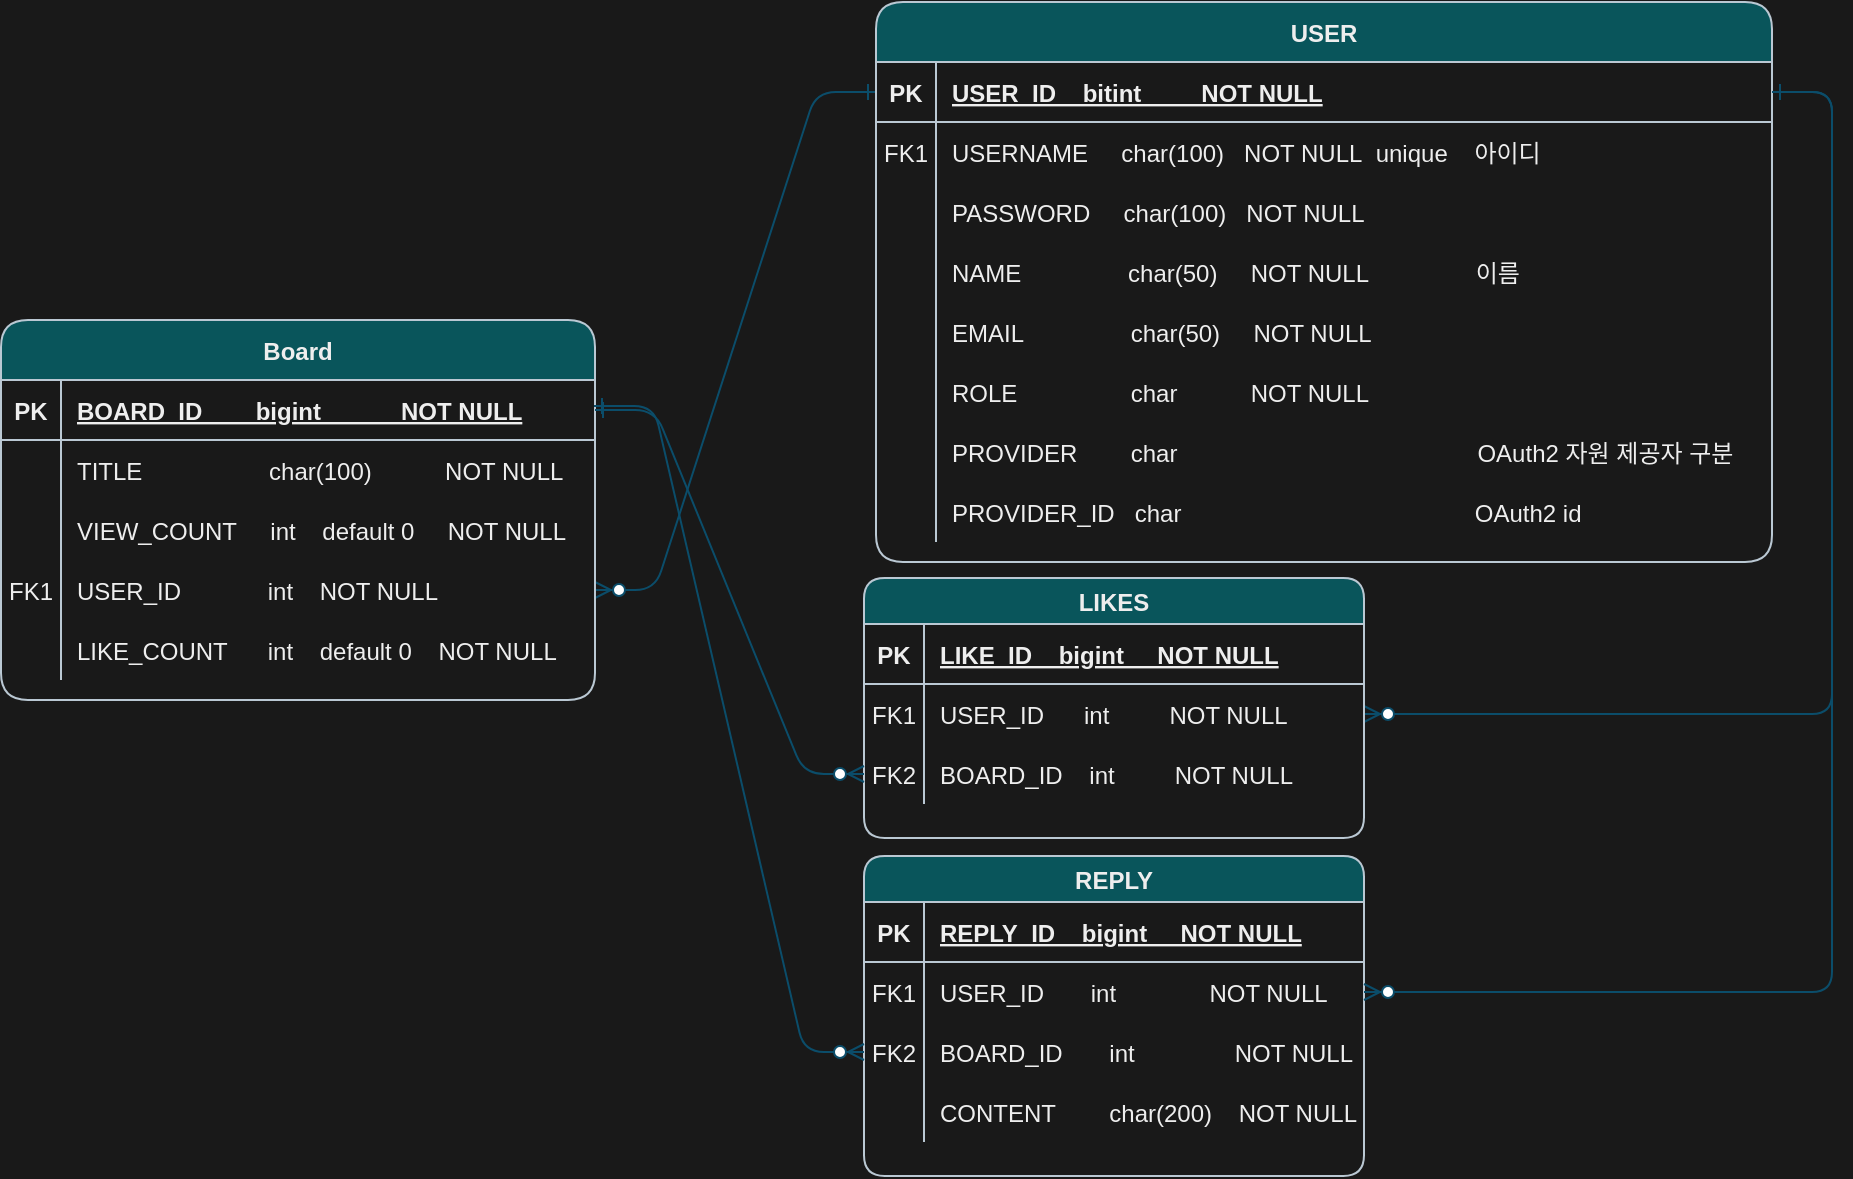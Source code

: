 <mxfile version="21.7.5" type="github">
  <diagram id="R2lEEEUBdFMjLlhIrx00" name="Page-1">
    <mxGraphModel dx="1083" dy="677" grid="0" gridSize="36" guides="1" tooltips="1" connect="1" arrows="1" fold="1" page="1" pageScale="1" pageWidth="3300" pageHeight="4681" background="#191919" math="0" shadow="0" extFonts="Permanent Marker^https://fonts.googleapis.com/css?family=Permanent+Marker">
      <root>
        <mxCell id="0" />
        <mxCell id="1" parent="0" />
        <mxCell id="C-vyLk0tnHw3VtMMgP7b-1" value="" style="edgeStyle=entityRelationEdgeStyle;endArrow=ERzeroToMany;startArrow=ERone;endFill=1;startFill=0;labelBackgroundColor=none;fontColor=default;strokeColor=#0B4D6A;exitX=0;exitY=0.5;exitDx=0;exitDy=0;" parent="1" source="C-vyLk0tnHw3VtMMgP7b-3" target="-HWNEprOn2uuFuB8pTzs-9" edge="1">
          <mxGeometry width="100" height="100" relative="1" as="geometry">
            <mxPoint x="340" y="720" as="sourcePoint" />
            <mxPoint x="232" y="388" as="targetPoint" />
            <Array as="points">
              <mxPoint x="355" y="319" />
              <mxPoint x="336" y="323" />
              <mxPoint x="249" y="373" />
            </Array>
          </mxGeometry>
        </mxCell>
        <mxCell id="C-vyLk0tnHw3VtMMgP7b-12" value="" style="edgeStyle=entityRelationEdgeStyle;endArrow=ERzeroToMany;startArrow=ERone;endFill=1;startFill=0;labelBackgroundColor=none;fontColor=default;strokeColor=#0B4D6A;" parent="1" source="C-vyLk0tnHw3VtMMgP7b-3" target="C-vyLk0tnHw3VtMMgP7b-17" edge="1">
          <mxGeometry width="100" height="100" relative="1" as="geometry">
            <mxPoint x="400" y="180" as="sourcePoint" />
            <mxPoint x="460" y="205" as="targetPoint" />
          </mxGeometry>
        </mxCell>
        <mxCell id="C-vyLk0tnHw3VtMMgP7b-2" value="USER" style="shape=table;startSize=30;container=1;collapsible=1;childLayout=tableLayout;fixedRows=1;rowLines=0;fontStyle=1;align=center;resizeLast=1;rounded=1;labelBackgroundColor=none;fillColor=#09555B;strokeColor=#BAC8D3;fontColor=#EEEEEE;" parent="1" vertex="1">
          <mxGeometry x="482" y="56" width="448" height="280" as="geometry" />
        </mxCell>
        <mxCell id="C-vyLk0tnHw3VtMMgP7b-3" value="" style="shape=partialRectangle;collapsible=0;dropTarget=0;pointerEvents=0;fillColor=none;points=[[0,0.5],[1,0.5]];portConstraint=eastwest;top=0;left=0;right=0;bottom=1;rounded=1;labelBackgroundColor=none;strokeColor=#BAC8D3;fontColor=#EEEEEE;" parent="C-vyLk0tnHw3VtMMgP7b-2" vertex="1">
          <mxGeometry y="30" width="448" height="30" as="geometry" />
        </mxCell>
        <mxCell id="C-vyLk0tnHw3VtMMgP7b-4" value="PK" style="shape=partialRectangle;overflow=hidden;connectable=0;fillColor=none;top=0;left=0;bottom=0;right=0;fontStyle=1;rounded=1;labelBackgroundColor=none;strokeColor=#BAC8D3;fontColor=#EEEEEE;" parent="C-vyLk0tnHw3VtMMgP7b-3" vertex="1">
          <mxGeometry width="30" height="30" as="geometry">
            <mxRectangle width="30" height="30" as="alternateBounds" />
          </mxGeometry>
        </mxCell>
        <mxCell id="C-vyLk0tnHw3VtMMgP7b-5" value="USER_ID    bitint         NOT NULL " style="shape=partialRectangle;overflow=hidden;connectable=0;fillColor=none;top=0;left=0;bottom=0;right=0;align=left;spacingLeft=6;fontStyle=5;rounded=1;labelBackgroundColor=none;strokeColor=#BAC8D3;fontColor=#EEEEEE;" parent="C-vyLk0tnHw3VtMMgP7b-3" vertex="1">
          <mxGeometry x="30" width="418" height="30" as="geometry">
            <mxRectangle width="418" height="30" as="alternateBounds" />
          </mxGeometry>
        </mxCell>
        <mxCell id="C-vyLk0tnHw3VtMMgP7b-6" value="" style="shape=partialRectangle;collapsible=0;dropTarget=0;pointerEvents=0;fillColor=none;points=[[0,0.5],[1,0.5]];portConstraint=eastwest;top=0;left=0;right=0;bottom=0;rounded=1;labelBackgroundColor=none;strokeColor=#BAC8D3;fontColor=#EEEEEE;" parent="C-vyLk0tnHw3VtMMgP7b-2" vertex="1">
          <mxGeometry y="60" width="448" height="30" as="geometry" />
        </mxCell>
        <mxCell id="C-vyLk0tnHw3VtMMgP7b-7" value="FK1" style="shape=partialRectangle;overflow=hidden;connectable=0;fillColor=none;top=0;left=0;bottom=0;right=0;rounded=1;labelBackgroundColor=none;strokeColor=#BAC8D3;fontColor=#EEEEEE;" parent="C-vyLk0tnHw3VtMMgP7b-6" vertex="1">
          <mxGeometry width="30" height="30" as="geometry">
            <mxRectangle width="30" height="30" as="alternateBounds" />
          </mxGeometry>
        </mxCell>
        <mxCell id="C-vyLk0tnHw3VtMMgP7b-8" value="USERNAME     char(100)   NOT NULL  unique    아이디" style="shape=partialRectangle;overflow=hidden;connectable=0;fillColor=none;top=0;left=0;bottom=0;right=0;align=left;spacingLeft=6;rounded=1;labelBackgroundColor=none;strokeColor=#BAC8D3;fontColor=#EEEEEE;" parent="C-vyLk0tnHw3VtMMgP7b-6" vertex="1">
          <mxGeometry x="30" width="418" height="30" as="geometry">
            <mxRectangle width="418" height="30" as="alternateBounds" />
          </mxGeometry>
        </mxCell>
        <mxCell id="C-vyLk0tnHw3VtMMgP7b-9" value="" style="shape=partialRectangle;collapsible=0;dropTarget=0;pointerEvents=0;fillColor=none;points=[[0,0.5],[1,0.5]];portConstraint=eastwest;top=0;left=0;right=0;bottom=0;rounded=1;labelBackgroundColor=none;strokeColor=#BAC8D3;fontColor=#EEEEEE;" parent="C-vyLk0tnHw3VtMMgP7b-2" vertex="1">
          <mxGeometry y="90" width="448" height="30" as="geometry" />
        </mxCell>
        <mxCell id="C-vyLk0tnHw3VtMMgP7b-10" value="" style="shape=partialRectangle;overflow=hidden;connectable=0;fillColor=none;top=0;left=0;bottom=0;right=0;rounded=1;labelBackgroundColor=none;strokeColor=#BAC8D3;fontColor=#EEEEEE;" parent="C-vyLk0tnHw3VtMMgP7b-9" vertex="1">
          <mxGeometry width="30" height="30" as="geometry">
            <mxRectangle width="30" height="30" as="alternateBounds" />
          </mxGeometry>
        </mxCell>
        <mxCell id="C-vyLk0tnHw3VtMMgP7b-11" value="PASSWORD     char(100)   NOT NULL" style="shape=partialRectangle;overflow=hidden;connectable=0;fillColor=none;top=0;left=0;bottom=0;right=0;align=left;spacingLeft=6;rounded=1;labelBackgroundColor=none;strokeColor=#BAC8D3;fontColor=#EEEEEE;" parent="C-vyLk0tnHw3VtMMgP7b-9" vertex="1">
          <mxGeometry x="30" width="418" height="30" as="geometry">
            <mxRectangle width="418" height="30" as="alternateBounds" />
          </mxGeometry>
        </mxCell>
        <mxCell id="-HWNEprOn2uuFuB8pTzs-16" style="shape=partialRectangle;collapsible=0;dropTarget=0;pointerEvents=0;fillColor=none;points=[[0,0.5],[1,0.5]];portConstraint=eastwest;top=0;left=0;right=0;bottom=0;rounded=1;labelBackgroundColor=none;strokeColor=#BAC8D3;fontColor=#EEEEEE;" vertex="1" parent="C-vyLk0tnHw3VtMMgP7b-2">
          <mxGeometry y="120" width="448" height="30" as="geometry" />
        </mxCell>
        <mxCell id="-HWNEprOn2uuFuB8pTzs-17" style="shape=partialRectangle;overflow=hidden;connectable=0;fillColor=none;top=0;left=0;bottom=0;right=0;rounded=1;labelBackgroundColor=none;strokeColor=#BAC8D3;fontColor=#EEEEEE;" vertex="1" parent="-HWNEprOn2uuFuB8pTzs-16">
          <mxGeometry width="30" height="30" as="geometry">
            <mxRectangle width="30" height="30" as="alternateBounds" />
          </mxGeometry>
        </mxCell>
        <mxCell id="-HWNEprOn2uuFuB8pTzs-18" value="NAME                char(50)     NOT NULL                이름" style="shape=partialRectangle;overflow=hidden;connectable=0;fillColor=none;top=0;left=0;bottom=0;right=0;align=left;spacingLeft=6;rounded=1;labelBackgroundColor=none;strokeColor=#BAC8D3;fontColor=#EEEEEE;" vertex="1" parent="-HWNEprOn2uuFuB8pTzs-16">
          <mxGeometry x="30" width="418" height="30" as="geometry">
            <mxRectangle width="418" height="30" as="alternateBounds" />
          </mxGeometry>
        </mxCell>
        <mxCell id="-HWNEprOn2uuFuB8pTzs-19" style="shape=partialRectangle;collapsible=0;dropTarget=0;pointerEvents=0;fillColor=none;points=[[0,0.5],[1,0.5]];portConstraint=eastwest;top=0;left=0;right=0;bottom=0;rounded=1;labelBackgroundColor=none;strokeColor=#BAC8D3;fontColor=#EEEEEE;" vertex="1" parent="C-vyLk0tnHw3VtMMgP7b-2">
          <mxGeometry y="150" width="448" height="30" as="geometry" />
        </mxCell>
        <mxCell id="-HWNEprOn2uuFuB8pTzs-20" style="shape=partialRectangle;overflow=hidden;connectable=0;fillColor=none;top=0;left=0;bottom=0;right=0;rounded=1;labelBackgroundColor=none;strokeColor=#BAC8D3;fontColor=#EEEEEE;" vertex="1" parent="-HWNEprOn2uuFuB8pTzs-19">
          <mxGeometry width="30" height="30" as="geometry">
            <mxRectangle width="30" height="30" as="alternateBounds" />
          </mxGeometry>
        </mxCell>
        <mxCell id="-HWNEprOn2uuFuB8pTzs-21" value="EMAIL                char(50)     NOT NULL" style="shape=partialRectangle;overflow=hidden;connectable=0;fillColor=none;top=0;left=0;bottom=0;right=0;align=left;spacingLeft=6;rounded=1;labelBackgroundColor=none;strokeColor=#BAC8D3;fontColor=#EEEEEE;" vertex="1" parent="-HWNEprOn2uuFuB8pTzs-19">
          <mxGeometry x="30" width="418" height="30" as="geometry">
            <mxRectangle width="418" height="30" as="alternateBounds" />
          </mxGeometry>
        </mxCell>
        <mxCell id="-HWNEprOn2uuFuB8pTzs-22" style="shape=partialRectangle;collapsible=0;dropTarget=0;pointerEvents=0;fillColor=none;points=[[0,0.5],[1,0.5]];portConstraint=eastwest;top=0;left=0;right=0;bottom=0;rounded=1;labelBackgroundColor=none;strokeColor=#BAC8D3;fontColor=#EEEEEE;" vertex="1" parent="C-vyLk0tnHw3VtMMgP7b-2">
          <mxGeometry y="180" width="448" height="30" as="geometry" />
        </mxCell>
        <mxCell id="-HWNEprOn2uuFuB8pTzs-23" style="shape=partialRectangle;overflow=hidden;connectable=0;fillColor=none;top=0;left=0;bottom=0;right=0;rounded=1;labelBackgroundColor=none;strokeColor=#BAC8D3;fontColor=#EEEEEE;" vertex="1" parent="-HWNEprOn2uuFuB8pTzs-22">
          <mxGeometry width="30" height="30" as="geometry">
            <mxRectangle width="30" height="30" as="alternateBounds" />
          </mxGeometry>
        </mxCell>
        <mxCell id="-HWNEprOn2uuFuB8pTzs-24" value="ROLE                 char           NOT NULL" style="shape=partialRectangle;overflow=hidden;connectable=0;fillColor=none;top=0;left=0;bottom=0;right=0;align=left;spacingLeft=6;rounded=1;labelBackgroundColor=none;strokeColor=#BAC8D3;fontColor=#EEEEEE;" vertex="1" parent="-HWNEprOn2uuFuB8pTzs-22">
          <mxGeometry x="30" width="418" height="30" as="geometry">
            <mxRectangle width="418" height="30" as="alternateBounds" />
          </mxGeometry>
        </mxCell>
        <mxCell id="-HWNEprOn2uuFuB8pTzs-28" style="shape=partialRectangle;collapsible=0;dropTarget=0;pointerEvents=0;fillColor=none;points=[[0,0.5],[1,0.5]];portConstraint=eastwest;top=0;left=0;right=0;bottom=0;rounded=1;labelBackgroundColor=none;strokeColor=#BAC8D3;fontColor=#EEEEEE;" vertex="1" parent="C-vyLk0tnHw3VtMMgP7b-2">
          <mxGeometry y="210" width="448" height="30" as="geometry" />
        </mxCell>
        <mxCell id="-HWNEprOn2uuFuB8pTzs-29" style="shape=partialRectangle;overflow=hidden;connectable=0;fillColor=none;top=0;left=0;bottom=0;right=0;rounded=1;labelBackgroundColor=none;strokeColor=#BAC8D3;fontColor=#EEEEEE;" vertex="1" parent="-HWNEprOn2uuFuB8pTzs-28">
          <mxGeometry width="30" height="30" as="geometry">
            <mxRectangle width="30" height="30" as="alternateBounds" />
          </mxGeometry>
        </mxCell>
        <mxCell id="-HWNEprOn2uuFuB8pTzs-30" value="PROVIDER        char                                             OAuth2 자원 제공자 구분" style="shape=partialRectangle;overflow=hidden;connectable=0;fillColor=none;top=0;left=0;bottom=0;right=0;align=left;spacingLeft=6;rounded=1;labelBackgroundColor=none;strokeColor=#BAC8D3;fontColor=#EEEEEE;" vertex="1" parent="-HWNEprOn2uuFuB8pTzs-28">
          <mxGeometry x="30" width="418" height="30" as="geometry">
            <mxRectangle width="418" height="30" as="alternateBounds" />
          </mxGeometry>
        </mxCell>
        <mxCell id="-HWNEprOn2uuFuB8pTzs-25" style="shape=partialRectangle;collapsible=0;dropTarget=0;pointerEvents=0;fillColor=none;points=[[0,0.5],[1,0.5]];portConstraint=eastwest;top=0;left=0;right=0;bottom=0;rounded=1;labelBackgroundColor=none;strokeColor=#BAC8D3;fontColor=#EEEEEE;" vertex="1" parent="C-vyLk0tnHw3VtMMgP7b-2">
          <mxGeometry y="240" width="448" height="30" as="geometry" />
        </mxCell>
        <mxCell id="-HWNEprOn2uuFuB8pTzs-26" style="shape=partialRectangle;overflow=hidden;connectable=0;fillColor=none;top=0;left=0;bottom=0;right=0;rounded=1;labelBackgroundColor=none;strokeColor=#BAC8D3;fontColor=#EEEEEE;" vertex="1" parent="-HWNEprOn2uuFuB8pTzs-25">
          <mxGeometry width="30" height="30" as="geometry">
            <mxRectangle width="30" height="30" as="alternateBounds" />
          </mxGeometry>
        </mxCell>
        <mxCell id="-HWNEprOn2uuFuB8pTzs-27" value="PROVIDER_ID   char                                            OAuth2 id" style="shape=partialRectangle;overflow=hidden;connectable=0;fillColor=none;top=0;left=0;bottom=0;right=0;align=left;spacingLeft=6;rounded=1;labelBackgroundColor=none;strokeColor=#BAC8D3;fontColor=#EEEEEE;" vertex="1" parent="-HWNEprOn2uuFuB8pTzs-25">
          <mxGeometry x="30" width="418" height="30" as="geometry">
            <mxRectangle width="418" height="30" as="alternateBounds" />
          </mxGeometry>
        </mxCell>
        <mxCell id="C-vyLk0tnHw3VtMMgP7b-13" value="LIKES" style="shape=table;startSize=23;container=1;collapsible=1;childLayout=tableLayout;fixedRows=1;rowLines=0;fontStyle=1;align=center;resizeLast=1;rounded=1;labelBackgroundColor=none;fillColor=#09555B;strokeColor=#BAC8D3;fontColor=#EEEEEE;" parent="1" vertex="1">
          <mxGeometry x="476" y="344" width="250" height="130" as="geometry" />
        </mxCell>
        <mxCell id="C-vyLk0tnHw3VtMMgP7b-14" value="" style="shape=partialRectangle;collapsible=0;dropTarget=0;pointerEvents=0;fillColor=none;points=[[0,0.5],[1,0.5]];portConstraint=eastwest;top=0;left=0;right=0;bottom=1;rounded=1;labelBackgroundColor=none;strokeColor=#BAC8D3;fontColor=#EEEEEE;" parent="C-vyLk0tnHw3VtMMgP7b-13" vertex="1">
          <mxGeometry y="23" width="250" height="30" as="geometry" />
        </mxCell>
        <mxCell id="C-vyLk0tnHw3VtMMgP7b-15" value="PK" style="shape=partialRectangle;overflow=hidden;connectable=0;fillColor=none;top=0;left=0;bottom=0;right=0;fontStyle=1;rounded=1;labelBackgroundColor=none;strokeColor=#BAC8D3;fontColor=#EEEEEE;" parent="C-vyLk0tnHw3VtMMgP7b-14" vertex="1">
          <mxGeometry width="30" height="30" as="geometry">
            <mxRectangle width="30" height="30" as="alternateBounds" />
          </mxGeometry>
        </mxCell>
        <mxCell id="C-vyLk0tnHw3VtMMgP7b-16" value="LIKE_ID    bigint     NOT NULL " style="shape=partialRectangle;overflow=hidden;connectable=0;fillColor=none;top=0;left=0;bottom=0;right=0;align=left;spacingLeft=6;fontStyle=5;rounded=1;labelBackgroundColor=none;strokeColor=#BAC8D3;fontColor=#EEEEEE;" parent="C-vyLk0tnHw3VtMMgP7b-14" vertex="1">
          <mxGeometry x="30" width="220" height="30" as="geometry">
            <mxRectangle width="220" height="30" as="alternateBounds" />
          </mxGeometry>
        </mxCell>
        <mxCell id="C-vyLk0tnHw3VtMMgP7b-17" value="" style="shape=partialRectangle;collapsible=0;dropTarget=0;pointerEvents=0;fillColor=none;points=[[0,0.5],[1,0.5]];portConstraint=eastwest;top=0;left=0;right=0;bottom=0;rounded=1;labelBackgroundColor=none;strokeColor=#BAC8D3;fontColor=#EEEEEE;" parent="C-vyLk0tnHw3VtMMgP7b-13" vertex="1">
          <mxGeometry y="53" width="250" height="30" as="geometry" />
        </mxCell>
        <mxCell id="C-vyLk0tnHw3VtMMgP7b-18" value="FK1" style="shape=partialRectangle;overflow=hidden;connectable=0;fillColor=none;top=0;left=0;bottom=0;right=0;rounded=1;labelBackgroundColor=none;strokeColor=#BAC8D3;fontColor=#EEEEEE;" parent="C-vyLk0tnHw3VtMMgP7b-17" vertex="1">
          <mxGeometry width="30" height="30" as="geometry">
            <mxRectangle width="30" height="30" as="alternateBounds" />
          </mxGeometry>
        </mxCell>
        <mxCell id="C-vyLk0tnHw3VtMMgP7b-19" value="USER_ID      int         NOT NULL" style="shape=partialRectangle;overflow=hidden;connectable=0;fillColor=none;top=0;left=0;bottom=0;right=0;align=left;spacingLeft=6;rounded=1;labelBackgroundColor=none;strokeColor=#BAC8D3;fontColor=#EEEEEE;" parent="C-vyLk0tnHw3VtMMgP7b-17" vertex="1">
          <mxGeometry x="30" width="220" height="30" as="geometry">
            <mxRectangle width="220" height="30" as="alternateBounds" />
          </mxGeometry>
        </mxCell>
        <mxCell id="C-vyLk0tnHw3VtMMgP7b-20" value="" style="shape=partialRectangle;collapsible=0;dropTarget=0;pointerEvents=0;fillColor=none;points=[[0,0.5],[1,0.5]];portConstraint=eastwest;top=0;left=0;right=0;bottom=0;rounded=1;labelBackgroundColor=none;strokeColor=#BAC8D3;fontColor=#EEEEEE;" parent="C-vyLk0tnHw3VtMMgP7b-13" vertex="1">
          <mxGeometry y="83" width="250" height="30" as="geometry" />
        </mxCell>
        <mxCell id="C-vyLk0tnHw3VtMMgP7b-21" value="FK2" style="shape=partialRectangle;overflow=hidden;connectable=0;fillColor=none;top=0;left=0;bottom=0;right=0;rounded=1;labelBackgroundColor=none;strokeColor=#BAC8D3;fontColor=#EEEEEE;" parent="C-vyLk0tnHw3VtMMgP7b-20" vertex="1">
          <mxGeometry width="30" height="30" as="geometry">
            <mxRectangle width="30" height="30" as="alternateBounds" />
          </mxGeometry>
        </mxCell>
        <mxCell id="C-vyLk0tnHw3VtMMgP7b-22" value="BOARD_ID    int         NOT NULL" style="shape=partialRectangle;overflow=hidden;connectable=0;fillColor=none;top=0;left=0;bottom=0;right=0;align=left;spacingLeft=6;rounded=1;labelBackgroundColor=none;strokeColor=#BAC8D3;fontColor=#EEEEEE;" parent="C-vyLk0tnHw3VtMMgP7b-20" vertex="1">
          <mxGeometry x="30" width="220" height="30" as="geometry">
            <mxRectangle width="220" height="30" as="alternateBounds" />
          </mxGeometry>
        </mxCell>
        <mxCell id="C-vyLk0tnHw3VtMMgP7b-23" value="Board" style="shape=table;startSize=30;container=1;collapsible=1;childLayout=tableLayout;fixedRows=1;rowLines=0;fontStyle=1;align=center;resizeLast=1;rounded=1;labelBackgroundColor=none;fillColor=#09555B;strokeColor=#BAC8D3;fontColor=#EEEEEE;" parent="1" vertex="1">
          <mxGeometry x="44.5" y="215" width="297" height="190" as="geometry" />
        </mxCell>
        <mxCell id="C-vyLk0tnHw3VtMMgP7b-24" value="" style="shape=partialRectangle;collapsible=0;dropTarget=0;pointerEvents=0;fillColor=none;points=[[0,0.5],[1,0.5]];portConstraint=eastwest;top=0;left=0;right=0;bottom=1;rounded=1;labelBackgroundColor=none;strokeColor=#BAC8D3;fontColor=#EEEEEE;" parent="C-vyLk0tnHw3VtMMgP7b-23" vertex="1">
          <mxGeometry y="30" width="297" height="30" as="geometry" />
        </mxCell>
        <mxCell id="C-vyLk0tnHw3VtMMgP7b-25" value="PK" style="shape=partialRectangle;overflow=hidden;connectable=0;fillColor=none;top=0;left=0;bottom=0;right=0;fontStyle=1;rounded=1;labelBackgroundColor=none;strokeColor=#BAC8D3;fontColor=#EEEEEE;" parent="C-vyLk0tnHw3VtMMgP7b-24" vertex="1">
          <mxGeometry width="30" height="30" as="geometry">
            <mxRectangle width="30" height="30" as="alternateBounds" />
          </mxGeometry>
        </mxCell>
        <mxCell id="C-vyLk0tnHw3VtMMgP7b-26" value="BOARD_ID        bigint            NOT NULL " style="shape=partialRectangle;overflow=hidden;connectable=0;fillColor=none;top=0;left=0;bottom=0;right=0;align=left;spacingLeft=6;fontStyle=5;rounded=1;labelBackgroundColor=none;strokeColor=#BAC8D3;fontColor=#EEEEEE;" parent="C-vyLk0tnHw3VtMMgP7b-24" vertex="1">
          <mxGeometry x="30" width="267" height="30" as="geometry">
            <mxRectangle width="267" height="30" as="alternateBounds" />
          </mxGeometry>
        </mxCell>
        <mxCell id="C-vyLk0tnHw3VtMMgP7b-27" value="" style="shape=partialRectangle;collapsible=0;dropTarget=0;pointerEvents=0;fillColor=none;points=[[0,0.5],[1,0.5]];portConstraint=eastwest;top=0;left=0;right=0;bottom=0;rounded=1;labelBackgroundColor=none;strokeColor=#BAC8D3;fontColor=#EEEEEE;" parent="C-vyLk0tnHw3VtMMgP7b-23" vertex="1">
          <mxGeometry y="60" width="297" height="30" as="geometry" />
        </mxCell>
        <mxCell id="C-vyLk0tnHw3VtMMgP7b-28" value="" style="shape=partialRectangle;overflow=hidden;connectable=0;fillColor=none;top=0;left=0;bottom=0;right=0;rounded=1;labelBackgroundColor=none;strokeColor=#BAC8D3;fontColor=#EEEEEE;" parent="C-vyLk0tnHw3VtMMgP7b-27" vertex="1">
          <mxGeometry width="30" height="30" as="geometry">
            <mxRectangle width="30" height="30" as="alternateBounds" />
          </mxGeometry>
        </mxCell>
        <mxCell id="C-vyLk0tnHw3VtMMgP7b-29" value="TITLE                   char(100)           NOT NULL" style="shape=partialRectangle;overflow=hidden;connectable=0;fillColor=none;top=0;left=0;bottom=0;right=0;align=left;spacingLeft=6;rounded=1;labelBackgroundColor=none;strokeColor=#BAC8D3;fontColor=#EEEEEE;" parent="C-vyLk0tnHw3VtMMgP7b-27" vertex="1">
          <mxGeometry x="30" width="267" height="30" as="geometry">
            <mxRectangle width="267" height="30" as="alternateBounds" />
          </mxGeometry>
        </mxCell>
        <mxCell id="-HWNEprOn2uuFuB8pTzs-6" style="shape=partialRectangle;collapsible=0;dropTarget=0;pointerEvents=0;fillColor=none;points=[[0,0.5],[1,0.5]];portConstraint=eastwest;top=0;left=0;right=0;bottom=0;rounded=1;labelBackgroundColor=none;strokeColor=#BAC8D3;fontColor=#EEEEEE;" vertex="1" parent="C-vyLk0tnHw3VtMMgP7b-23">
          <mxGeometry y="90" width="297" height="30" as="geometry" />
        </mxCell>
        <mxCell id="-HWNEprOn2uuFuB8pTzs-7" style="shape=partialRectangle;overflow=hidden;connectable=0;fillColor=none;top=0;left=0;bottom=0;right=0;rounded=1;labelBackgroundColor=none;strokeColor=#BAC8D3;fontColor=#EEEEEE;" vertex="1" parent="-HWNEprOn2uuFuB8pTzs-6">
          <mxGeometry width="30" height="30" as="geometry">
            <mxRectangle width="30" height="30" as="alternateBounds" />
          </mxGeometry>
        </mxCell>
        <mxCell id="-HWNEprOn2uuFuB8pTzs-8" value="VIEW_COUNT     int    default 0     NOT NULL" style="shape=partialRectangle;overflow=hidden;connectable=0;fillColor=none;top=0;left=0;bottom=0;right=0;align=left;spacingLeft=6;rounded=1;labelBackgroundColor=none;strokeColor=#BAC8D3;fontColor=#EEEEEE;" vertex="1" parent="-HWNEprOn2uuFuB8pTzs-6">
          <mxGeometry x="30" width="267" height="30" as="geometry">
            <mxRectangle width="267" height="30" as="alternateBounds" />
          </mxGeometry>
        </mxCell>
        <mxCell id="-HWNEprOn2uuFuB8pTzs-9" style="shape=partialRectangle;collapsible=0;dropTarget=0;pointerEvents=0;fillColor=none;points=[[0,0.5],[1,0.5]];portConstraint=eastwest;top=0;left=0;right=0;bottom=0;rounded=1;labelBackgroundColor=none;strokeColor=#BAC8D3;fontColor=#EEEEEE;" vertex="1" parent="C-vyLk0tnHw3VtMMgP7b-23">
          <mxGeometry y="120" width="297" height="30" as="geometry" />
        </mxCell>
        <mxCell id="-HWNEprOn2uuFuB8pTzs-10" value="FK1" style="shape=partialRectangle;overflow=hidden;connectable=0;fillColor=none;top=0;left=0;bottom=0;right=0;rounded=1;labelBackgroundColor=none;strokeColor=#BAC8D3;fontColor=#EEEEEE;" vertex="1" parent="-HWNEprOn2uuFuB8pTzs-9">
          <mxGeometry width="30" height="30" as="geometry">
            <mxRectangle width="30" height="30" as="alternateBounds" />
          </mxGeometry>
        </mxCell>
        <mxCell id="-HWNEprOn2uuFuB8pTzs-11" value="USER_ID             int    NOT NULL" style="shape=partialRectangle;overflow=hidden;connectable=0;fillColor=none;top=0;left=0;bottom=0;right=0;align=left;spacingLeft=6;rounded=1;labelBackgroundColor=none;strokeColor=#BAC8D3;fontColor=#EEEEEE;" vertex="1" parent="-HWNEprOn2uuFuB8pTzs-9">
          <mxGeometry x="30" width="267" height="30" as="geometry">
            <mxRectangle width="267" height="30" as="alternateBounds" />
          </mxGeometry>
        </mxCell>
        <mxCell id="-HWNEprOn2uuFuB8pTzs-12" style="shape=partialRectangle;collapsible=0;dropTarget=0;pointerEvents=0;fillColor=none;points=[[0,0.5],[1,0.5]];portConstraint=eastwest;top=0;left=0;right=0;bottom=0;rounded=1;labelBackgroundColor=none;strokeColor=#BAC8D3;fontColor=#EEEEEE;" vertex="1" parent="C-vyLk0tnHw3VtMMgP7b-23">
          <mxGeometry y="150" width="297" height="30" as="geometry" />
        </mxCell>
        <mxCell id="-HWNEprOn2uuFuB8pTzs-13" style="shape=partialRectangle;overflow=hidden;connectable=0;fillColor=none;top=0;left=0;bottom=0;right=0;rounded=1;labelBackgroundColor=none;strokeColor=#BAC8D3;fontColor=#EEEEEE;" vertex="1" parent="-HWNEprOn2uuFuB8pTzs-12">
          <mxGeometry width="30" height="30" as="geometry">
            <mxRectangle width="30" height="30" as="alternateBounds" />
          </mxGeometry>
        </mxCell>
        <mxCell id="-HWNEprOn2uuFuB8pTzs-14" value="LIKE_COUNT      int    default 0    NOT NULL" style="shape=partialRectangle;overflow=hidden;connectable=0;fillColor=none;top=0;left=0;bottom=0;right=0;align=left;spacingLeft=6;rounded=1;labelBackgroundColor=none;strokeColor=#BAC8D3;fontColor=#EEEEEE;" vertex="1" parent="-HWNEprOn2uuFuB8pTzs-12">
          <mxGeometry x="30" width="267" height="30" as="geometry">
            <mxRectangle width="267" height="30" as="alternateBounds" />
          </mxGeometry>
        </mxCell>
        <mxCell id="-HWNEprOn2uuFuB8pTzs-31" value="" style="edgeStyle=entityRelationEdgeStyle;endArrow=ERzeroToMany;startArrow=ERone;endFill=1;startFill=0;labelBackgroundColor=none;fontColor=default;strokeColor=#0B4D6A;exitX=1;exitY=0.5;exitDx=0;exitDy=0;" edge="1" parent="1" source="C-vyLk0tnHw3VtMMgP7b-24" target="C-vyLk0tnHw3VtMMgP7b-20">
          <mxGeometry width="100" height="100" relative="1" as="geometry">
            <mxPoint x="917" y="201" as="sourcePoint" />
            <mxPoint x="537" y="611" as="targetPoint" />
            <Array as="points">
              <mxPoint x="496" y="436" />
              <mxPoint x="465" y="460" />
            </Array>
          </mxGeometry>
        </mxCell>
        <mxCell id="-HWNEprOn2uuFuB8pTzs-32" value="REPLY" style="shape=table;startSize=23;container=1;collapsible=1;childLayout=tableLayout;fixedRows=1;rowLines=0;fontStyle=1;align=center;resizeLast=1;rounded=1;labelBackgroundColor=none;fillColor=#09555B;strokeColor=#BAC8D3;fontColor=#EEEEEE;" vertex="1" parent="1">
          <mxGeometry x="476" y="483" width="250" height="160" as="geometry" />
        </mxCell>
        <mxCell id="-HWNEprOn2uuFuB8pTzs-33" value="" style="shape=partialRectangle;collapsible=0;dropTarget=0;pointerEvents=0;fillColor=none;points=[[0,0.5],[1,0.5]];portConstraint=eastwest;top=0;left=0;right=0;bottom=1;rounded=1;labelBackgroundColor=none;strokeColor=#BAC8D3;fontColor=#EEEEEE;" vertex="1" parent="-HWNEprOn2uuFuB8pTzs-32">
          <mxGeometry y="23" width="250" height="30" as="geometry" />
        </mxCell>
        <mxCell id="-HWNEprOn2uuFuB8pTzs-34" value="PK" style="shape=partialRectangle;overflow=hidden;connectable=0;fillColor=none;top=0;left=0;bottom=0;right=0;fontStyle=1;rounded=1;labelBackgroundColor=none;strokeColor=#BAC8D3;fontColor=#EEEEEE;" vertex="1" parent="-HWNEprOn2uuFuB8pTzs-33">
          <mxGeometry width="30" height="30" as="geometry">
            <mxRectangle width="30" height="30" as="alternateBounds" />
          </mxGeometry>
        </mxCell>
        <mxCell id="-HWNEprOn2uuFuB8pTzs-35" value="REPLY_ID    bigint     NOT NULL " style="shape=partialRectangle;overflow=hidden;connectable=0;fillColor=none;top=0;left=0;bottom=0;right=0;align=left;spacingLeft=6;fontStyle=5;rounded=1;labelBackgroundColor=none;strokeColor=#BAC8D3;fontColor=#EEEEEE;" vertex="1" parent="-HWNEprOn2uuFuB8pTzs-33">
          <mxGeometry x="30" width="220" height="30" as="geometry">
            <mxRectangle width="220" height="30" as="alternateBounds" />
          </mxGeometry>
        </mxCell>
        <mxCell id="-HWNEprOn2uuFuB8pTzs-36" value="" style="shape=partialRectangle;collapsible=0;dropTarget=0;pointerEvents=0;fillColor=none;points=[[0,0.5],[1,0.5]];portConstraint=eastwest;top=0;left=0;right=0;bottom=0;rounded=1;labelBackgroundColor=none;strokeColor=#BAC8D3;fontColor=#EEEEEE;" vertex="1" parent="-HWNEprOn2uuFuB8pTzs-32">
          <mxGeometry y="53" width="250" height="30" as="geometry" />
        </mxCell>
        <mxCell id="-HWNEprOn2uuFuB8pTzs-37" value="FK1" style="shape=partialRectangle;overflow=hidden;connectable=0;fillColor=none;top=0;left=0;bottom=0;right=0;rounded=1;labelBackgroundColor=none;strokeColor=#BAC8D3;fontColor=#EEEEEE;" vertex="1" parent="-HWNEprOn2uuFuB8pTzs-36">
          <mxGeometry width="30" height="30" as="geometry">
            <mxRectangle width="30" height="30" as="alternateBounds" />
          </mxGeometry>
        </mxCell>
        <mxCell id="-HWNEprOn2uuFuB8pTzs-38" value="USER_ID       int               NOT NULL" style="shape=partialRectangle;overflow=hidden;connectable=0;fillColor=none;top=0;left=0;bottom=0;right=0;align=left;spacingLeft=6;rounded=1;labelBackgroundColor=none;strokeColor=#BAC8D3;fontColor=#EEEEEE;" vertex="1" parent="-HWNEprOn2uuFuB8pTzs-36">
          <mxGeometry x="30" width="220" height="30" as="geometry">
            <mxRectangle width="220" height="30" as="alternateBounds" />
          </mxGeometry>
        </mxCell>
        <mxCell id="-HWNEprOn2uuFuB8pTzs-39" value="" style="shape=partialRectangle;collapsible=0;dropTarget=0;pointerEvents=0;fillColor=none;points=[[0,0.5],[1,0.5]];portConstraint=eastwest;top=0;left=0;right=0;bottom=0;rounded=1;labelBackgroundColor=none;strokeColor=#BAC8D3;fontColor=#EEEEEE;" vertex="1" parent="-HWNEprOn2uuFuB8pTzs-32">
          <mxGeometry y="83" width="250" height="30" as="geometry" />
        </mxCell>
        <mxCell id="-HWNEprOn2uuFuB8pTzs-40" value="FK2" style="shape=partialRectangle;overflow=hidden;connectable=0;fillColor=none;top=0;left=0;bottom=0;right=0;rounded=1;labelBackgroundColor=none;strokeColor=#BAC8D3;fontColor=#EEEEEE;" vertex="1" parent="-HWNEprOn2uuFuB8pTzs-39">
          <mxGeometry width="30" height="30" as="geometry">
            <mxRectangle width="30" height="30" as="alternateBounds" />
          </mxGeometry>
        </mxCell>
        <mxCell id="-HWNEprOn2uuFuB8pTzs-41" value="BOARD_ID       int               NOT NULL" style="shape=partialRectangle;overflow=hidden;connectable=0;fillColor=none;top=0;left=0;bottom=0;right=0;align=left;spacingLeft=6;rounded=1;labelBackgroundColor=none;strokeColor=#BAC8D3;fontColor=#EEEEEE;" vertex="1" parent="-HWNEprOn2uuFuB8pTzs-39">
          <mxGeometry x="30" width="220" height="30" as="geometry">
            <mxRectangle width="220" height="30" as="alternateBounds" />
          </mxGeometry>
        </mxCell>
        <mxCell id="-HWNEprOn2uuFuB8pTzs-42" style="shape=partialRectangle;collapsible=0;dropTarget=0;pointerEvents=0;fillColor=none;points=[[0,0.5],[1,0.5]];portConstraint=eastwest;top=0;left=0;right=0;bottom=0;rounded=1;labelBackgroundColor=none;strokeColor=#BAC8D3;fontColor=#EEEEEE;" vertex="1" parent="-HWNEprOn2uuFuB8pTzs-32">
          <mxGeometry y="113" width="250" height="30" as="geometry" />
        </mxCell>
        <mxCell id="-HWNEprOn2uuFuB8pTzs-43" style="shape=partialRectangle;overflow=hidden;connectable=0;fillColor=none;top=0;left=0;bottom=0;right=0;rounded=1;labelBackgroundColor=none;strokeColor=#BAC8D3;fontColor=#EEEEEE;" vertex="1" parent="-HWNEprOn2uuFuB8pTzs-42">
          <mxGeometry width="30" height="30" as="geometry">
            <mxRectangle width="30" height="30" as="alternateBounds" />
          </mxGeometry>
        </mxCell>
        <mxCell id="-HWNEprOn2uuFuB8pTzs-44" value="CONTENT        char(200)    NOT NULL" style="shape=partialRectangle;overflow=hidden;connectable=0;fillColor=none;top=0;left=0;bottom=0;right=0;align=left;spacingLeft=6;rounded=1;labelBackgroundColor=none;strokeColor=#BAC8D3;fontColor=#EEEEEE;" vertex="1" parent="-HWNEprOn2uuFuB8pTzs-42">
          <mxGeometry x="30" width="220" height="30" as="geometry">
            <mxRectangle width="220" height="30" as="alternateBounds" />
          </mxGeometry>
        </mxCell>
        <mxCell id="-HWNEprOn2uuFuB8pTzs-46" value="" style="edgeStyle=entityRelationEdgeStyle;endArrow=ERzeroToMany;startArrow=ERone;endFill=1;startFill=0;labelBackgroundColor=none;fontColor=default;strokeColor=#0B4D6A;entryX=1;entryY=0.5;entryDx=0;entryDy=0;" edge="1" parent="1" source="C-vyLk0tnHw3VtMMgP7b-3" target="-HWNEprOn2uuFuB8pTzs-36">
          <mxGeometry width="100" height="100" relative="1" as="geometry">
            <mxPoint x="999" y="137" as="sourcePoint" />
            <mxPoint x="962" y="580" as="targetPoint" />
          </mxGeometry>
        </mxCell>
        <mxCell id="-HWNEprOn2uuFuB8pTzs-47" value="" style="edgeStyle=entityRelationEdgeStyle;endArrow=ERzeroToMany;startArrow=ERone;endFill=1;startFill=0;labelBackgroundColor=none;fontColor=default;strokeColor=#0B4D6A;entryX=0;entryY=0.5;entryDx=0;entryDy=0;" edge="1" parent="1" target="-HWNEprOn2uuFuB8pTzs-39">
          <mxGeometry width="100" height="100" relative="1" as="geometry">
            <mxPoint x="341" y="258" as="sourcePoint" />
            <mxPoint x="514" y="529" as="targetPoint" />
            <Array as="points">
              <mxPoint x="532" y="472" />
              <mxPoint x="501" y="496" />
            </Array>
          </mxGeometry>
        </mxCell>
      </root>
    </mxGraphModel>
  </diagram>
</mxfile>
